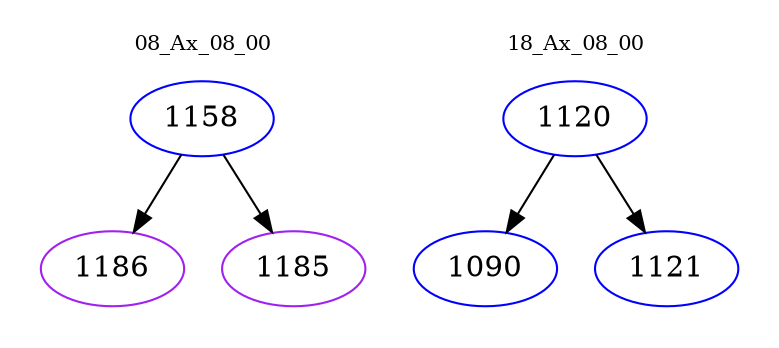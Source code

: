 digraph{
subgraph cluster_0 {
color = white
label = "08_Ax_08_00";
fontsize=10;
T0_1158 [label="1158", color="blue"]
T0_1158 -> T0_1186 [color="black"]
T0_1186 [label="1186", color="purple"]
T0_1158 -> T0_1185 [color="black"]
T0_1185 [label="1185", color="purple"]
}
subgraph cluster_1 {
color = white
label = "18_Ax_08_00";
fontsize=10;
T1_1120 [label="1120", color="blue"]
T1_1120 -> T1_1090 [color="black"]
T1_1090 [label="1090", color="blue"]
T1_1120 -> T1_1121 [color="black"]
T1_1121 [label="1121", color="blue"]
}
}
